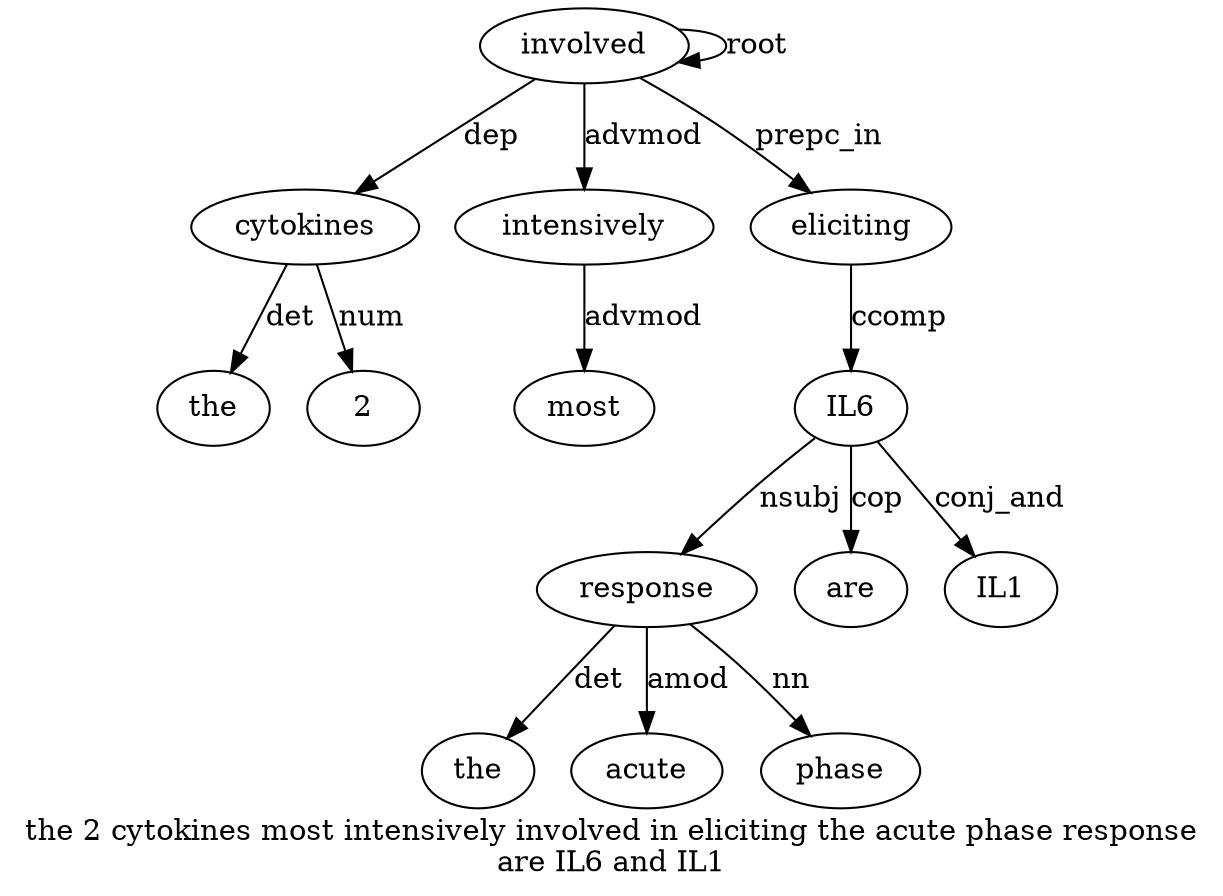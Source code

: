 digraph "the 2 cytokines most intensively involved in eliciting the acute phase response are IL6 and IL1" {
label="the 2 cytokines most intensively involved in eliciting the acute phase response
are IL6 and IL1";
cytokines3 [style=filled, fillcolor=white, label=cytokines];
the1 [style=filled, fillcolor=white, label=the];
cytokines3 -> the1  [label=det];
2 [style=filled, fillcolor=white, label=2];
cytokines3 -> 2  [label=num];
involved6 [style=filled, fillcolor=white, label=involved];
involved6 -> cytokines3  [label=dep];
intensively5 [style=filled, fillcolor=white, label=intensively];
most4 [style=filled, fillcolor=white, label=most];
intensively5 -> most4  [label=advmod];
involved6 -> intensively5  [label=advmod];
involved6 -> involved6  [label=root];
eliciting8 [style=filled, fillcolor=white, label=eliciting];
involved6 -> eliciting8  [label=prepc_in];
response12 [style=filled, fillcolor=white, label=response];
the9 [style=filled, fillcolor=white, label=the];
response12 -> the9  [label=det];
acute10 [style=filled, fillcolor=white, label=acute];
response12 -> acute10  [label=amod];
phase11 [style=filled, fillcolor=white, label=phase];
response12 -> phase11  [label=nn];
IL614 [style=filled, fillcolor=white, label=IL6];
IL614 -> response12  [label=nsubj];
are13 [style=filled, fillcolor=white, label=are];
IL614 -> are13  [label=cop];
eliciting8 -> IL614  [label=ccomp];
IL116 [style=filled, fillcolor=white, label=IL1];
IL614 -> IL116  [label=conj_and];
}
